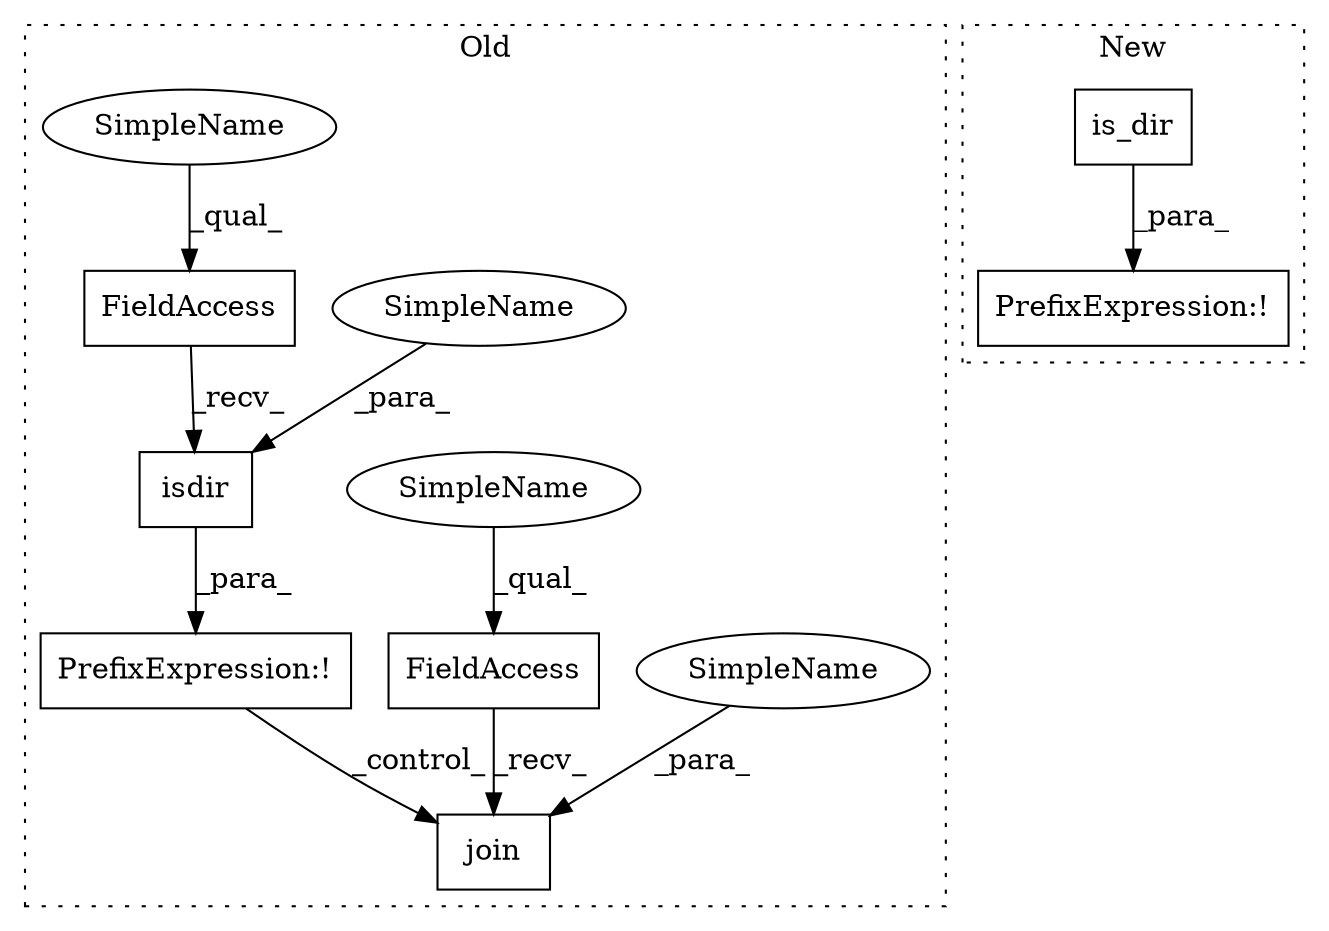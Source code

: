 digraph G {
subgraph cluster0 {
1 [label="isdir" a="32" s="6002,6023" l="6,1" shape="box"];
3 [label="FieldAccess" a="22" s="5994" l="7" shape="box"];
4 [label="FieldAccess" a="22" s="6257" l="7" shape="box"];
6 [label="PrefixExpression:!" a="38" s="5993" l="1" shape="box"];
7 [label="join" a="32" s="6265,6294" l="5,1" shape="box"];
8 [label="SimpleName" a="42" s="6008" l="15" shape="ellipse"];
9 [label="SimpleName" a="42" s="6270" l="15" shape="ellipse"];
10 [label="SimpleName" a="42" s="6257" l="2" shape="ellipse"];
11 [label="SimpleName" a="42" s="5994" l="2" shape="ellipse"];
label = "Old";
style="dotted";
}
subgraph cluster1 {
2 [label="is_dir" a="32" s="5524" l="8" shape="box"];
5 [label="PrefixExpression:!" a="38" s="5507" l="1" shape="box"];
label = "New";
style="dotted";
}
1 -> 6 [label="_para_"];
2 -> 5 [label="_para_"];
3 -> 1 [label="_recv_"];
4 -> 7 [label="_recv_"];
6 -> 7 [label="_control_"];
8 -> 1 [label="_para_"];
9 -> 7 [label="_para_"];
10 -> 4 [label="_qual_"];
11 -> 3 [label="_qual_"];
}